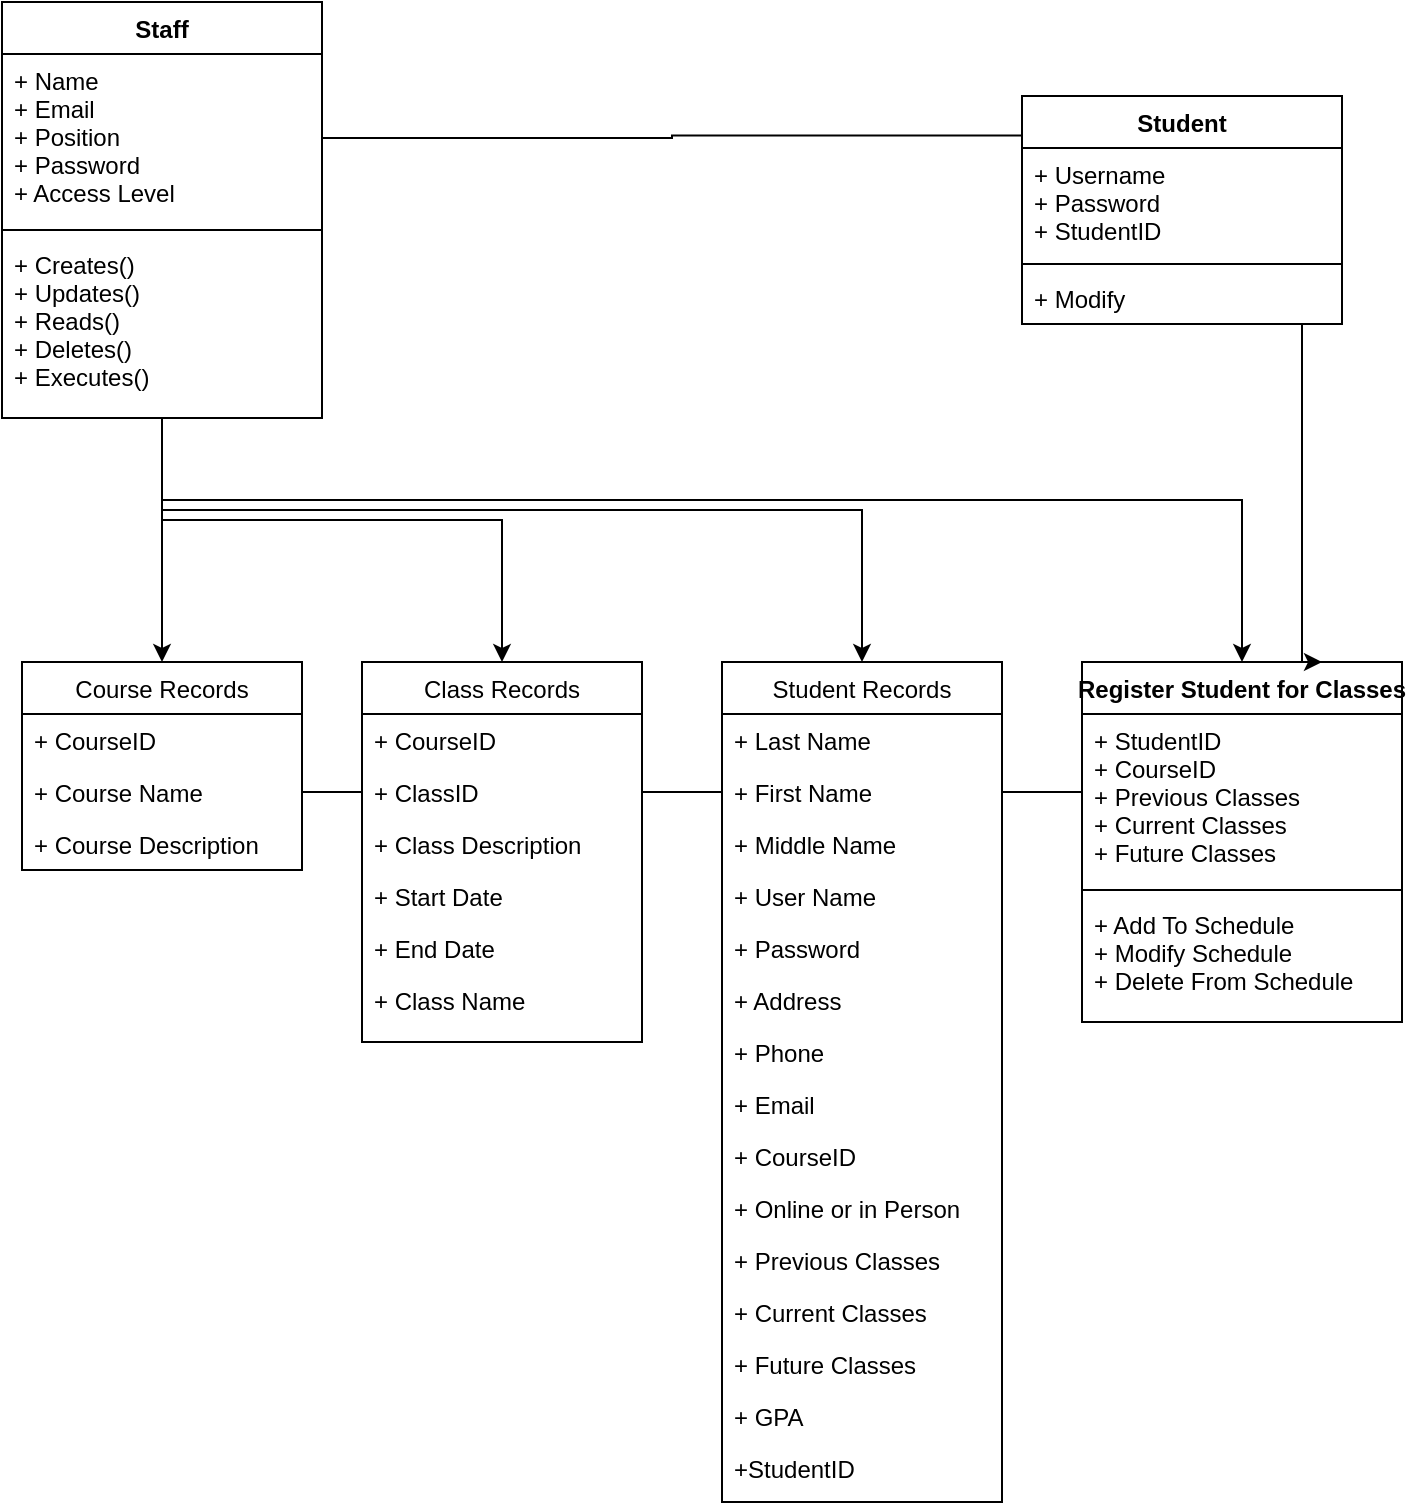 <mxfile version="14.3.1" type="github">
  <diagram id="oFsWBcWivveXgAKpBF8t" name="Page-1">
    <mxGraphModel dx="885" dy="1628" grid="1" gridSize="10" guides="1" tooltips="1" connect="1" arrows="1" fold="1" page="1" pageScale="1" pageWidth="850" pageHeight="1100" math="0" shadow="0">
      <root>
        <mxCell id="0" />
        <mxCell id="1" parent="0" />
        <mxCell id="O7XRUU_MyB7wYXymth_x-52" style="edgeStyle=orthogonalEdgeStyle;rounded=0;orthogonalLoop=1;jettySize=auto;html=1;entryX=0.5;entryY=0;entryDx=0;entryDy=0;" edge="1" parent="1" source="O7XRUU_MyB7wYXymth_x-2" target="O7XRUU_MyB7wYXymth_x-7">
          <mxGeometry relative="1" as="geometry" />
        </mxCell>
        <mxCell id="O7XRUU_MyB7wYXymth_x-53" style="edgeStyle=orthogonalEdgeStyle;rounded=0;orthogonalLoop=1;jettySize=auto;html=1;entryX=0.5;entryY=0;entryDx=0;entryDy=0;" edge="1" parent="1" source="O7XRUU_MyB7wYXymth_x-2" target="O7XRUU_MyB7wYXymth_x-11">
          <mxGeometry relative="1" as="geometry">
            <mxPoint x="170" y="320" as="targetPoint" />
            <Array as="points">
              <mxPoint x="90" y="269" />
              <mxPoint x="260" y="269" />
            </Array>
          </mxGeometry>
        </mxCell>
        <mxCell id="O7XRUU_MyB7wYXymth_x-54" style="edgeStyle=orthogonalEdgeStyle;rounded=0;orthogonalLoop=1;jettySize=auto;html=1;entryX=0.5;entryY=0;entryDx=0;entryDy=0;" edge="1" parent="1" source="O7XRUU_MyB7wYXymth_x-2" target="O7XRUU_MyB7wYXymth_x-19">
          <mxGeometry relative="1" as="geometry">
            <mxPoint x="150" y="310" as="targetPoint" />
            <Array as="points">
              <mxPoint x="90" y="264" />
              <mxPoint x="440" y="264" />
            </Array>
          </mxGeometry>
        </mxCell>
        <mxCell id="O7XRUU_MyB7wYXymth_x-55" style="edgeStyle=orthogonalEdgeStyle;rounded=0;orthogonalLoop=1;jettySize=auto;html=1;entryX=0.5;entryY=0;entryDx=0;entryDy=0;" edge="1" parent="1" source="O7XRUU_MyB7wYXymth_x-2" target="O7XRUU_MyB7wYXymth_x-35">
          <mxGeometry relative="1" as="geometry">
            <mxPoint x="170" y="300" as="targetPoint" />
            <Array as="points">
              <mxPoint x="90" y="259" />
              <mxPoint x="630" y="259" />
            </Array>
          </mxGeometry>
        </mxCell>
        <mxCell id="O7XRUU_MyB7wYXymth_x-2" value="Staff" style="swimlane;fontStyle=1;align=center;verticalAlign=top;childLayout=stackLayout;horizontal=1;startSize=26;horizontalStack=0;resizeParent=1;resizeParentMax=0;resizeLast=0;collapsible=1;marginBottom=0;" vertex="1" parent="1">
          <mxGeometry x="10" y="10" width="160" height="208" as="geometry">
            <mxRectangle x="10" y="10" width="60" height="26" as="alternateBounds" />
          </mxGeometry>
        </mxCell>
        <mxCell id="O7XRUU_MyB7wYXymth_x-3" value="+ Name&#xa;+ Email&#xa;+ Position&#xa;+ Password&#xa;+ Access Level" style="text;strokeColor=none;fillColor=none;align=left;verticalAlign=top;spacingLeft=4;spacingRight=4;overflow=hidden;rotatable=0;points=[[0,0.5],[1,0.5]];portConstraint=eastwest;" vertex="1" parent="O7XRUU_MyB7wYXymth_x-2">
          <mxGeometry y="26" width="160" height="84" as="geometry" />
        </mxCell>
        <mxCell id="O7XRUU_MyB7wYXymth_x-4" value="" style="line;strokeWidth=1;fillColor=none;align=left;verticalAlign=middle;spacingTop=-1;spacingLeft=3;spacingRight=3;rotatable=0;labelPosition=right;points=[];portConstraint=eastwest;" vertex="1" parent="O7XRUU_MyB7wYXymth_x-2">
          <mxGeometry y="110" width="160" height="8" as="geometry" />
        </mxCell>
        <mxCell id="O7XRUU_MyB7wYXymth_x-5" value="+ Creates()&#xa;+ Updates()&#xa;+ Reads()&#xa;+ Deletes()&#xa;+ Executes()" style="text;strokeColor=none;fillColor=none;align=left;verticalAlign=top;spacingLeft=4;spacingRight=4;overflow=hidden;rotatable=0;points=[[0,0.5],[1,0.5]];portConstraint=eastwest;" vertex="1" parent="O7XRUU_MyB7wYXymth_x-2">
          <mxGeometry y="118" width="160" height="90" as="geometry" />
        </mxCell>
        <mxCell id="O7XRUU_MyB7wYXymth_x-6" style="edgeStyle=orthogonalEdgeStyle;rounded=0;orthogonalLoop=1;jettySize=auto;html=1;entryX=0.26;entryY=-0.116;entryDx=0;entryDy=0;entryPerimeter=0;" edge="1" parent="1" source="O7XRUU_MyB7wYXymth_x-3" target="O7XRUU_MyB7wYXymth_x-44">
          <mxGeometry relative="1" as="geometry">
            <mxPoint x="360" y="78" as="targetPoint" />
          </mxGeometry>
        </mxCell>
        <mxCell id="O7XRUU_MyB7wYXymth_x-7" value="Course Records" style="swimlane;fontStyle=0;childLayout=stackLayout;horizontal=1;startSize=26;fillColor=none;horizontalStack=0;resizeParent=1;resizeParentMax=0;resizeLast=0;collapsible=1;marginBottom=0;" vertex="1" parent="1">
          <mxGeometry x="20" y="340" width="140" height="104" as="geometry" />
        </mxCell>
        <mxCell id="O7XRUU_MyB7wYXymth_x-8" value="+ CourseID" style="text;strokeColor=none;fillColor=none;align=left;verticalAlign=top;spacingLeft=4;spacingRight=4;overflow=hidden;rotatable=0;points=[[0,0.5],[1,0.5]];portConstraint=eastwest;" vertex="1" parent="O7XRUU_MyB7wYXymth_x-7">
          <mxGeometry y="26" width="140" height="26" as="geometry" />
        </mxCell>
        <mxCell id="O7XRUU_MyB7wYXymth_x-9" value="+ Course Name" style="text;strokeColor=none;fillColor=none;align=left;verticalAlign=top;spacingLeft=4;spacingRight=4;overflow=hidden;rotatable=0;points=[[0,0.5],[1,0.5]];portConstraint=eastwest;" vertex="1" parent="O7XRUU_MyB7wYXymth_x-7">
          <mxGeometry y="52" width="140" height="26" as="geometry" />
        </mxCell>
        <mxCell id="O7XRUU_MyB7wYXymth_x-10" value="+ Course Description" style="text;strokeColor=none;fillColor=none;align=left;verticalAlign=top;spacingLeft=4;spacingRight=4;overflow=hidden;rotatable=0;points=[[0,0.5],[1,0.5]];portConstraint=eastwest;" vertex="1" parent="O7XRUU_MyB7wYXymth_x-7">
          <mxGeometry y="78" width="140" height="26" as="geometry" />
        </mxCell>
        <mxCell id="O7XRUU_MyB7wYXymth_x-19" value="Student Records" style="swimlane;fontStyle=0;childLayout=stackLayout;horizontal=1;startSize=26;fillColor=none;horizontalStack=0;resizeParent=1;resizeParentMax=0;resizeLast=0;collapsible=1;marginBottom=0;" vertex="1" parent="1">
          <mxGeometry x="370" y="340" width="140" height="420" as="geometry" />
        </mxCell>
        <mxCell id="O7XRUU_MyB7wYXymth_x-20" value="+ Last Name" style="text;strokeColor=none;fillColor=none;align=left;verticalAlign=top;spacingLeft=4;spacingRight=4;overflow=hidden;rotatable=0;points=[[0,0.5],[1,0.5]];portConstraint=eastwest;" vertex="1" parent="O7XRUU_MyB7wYXymth_x-19">
          <mxGeometry y="26" width="140" height="26" as="geometry" />
        </mxCell>
        <mxCell id="O7XRUU_MyB7wYXymth_x-21" value="+ First Name" style="text;strokeColor=none;fillColor=none;align=left;verticalAlign=top;spacingLeft=4;spacingRight=4;overflow=hidden;rotatable=0;points=[[0,0.5],[1,0.5]];portConstraint=eastwest;" vertex="1" parent="O7XRUU_MyB7wYXymth_x-19">
          <mxGeometry y="52" width="140" height="26" as="geometry" />
        </mxCell>
        <mxCell id="O7XRUU_MyB7wYXymth_x-22" value="+ Middle Name" style="text;strokeColor=none;fillColor=none;align=left;verticalAlign=top;spacingLeft=4;spacingRight=4;overflow=hidden;rotatable=0;points=[[0,0.5],[1,0.5]];portConstraint=eastwest;" vertex="1" parent="O7XRUU_MyB7wYXymth_x-19">
          <mxGeometry y="78" width="140" height="26" as="geometry" />
        </mxCell>
        <mxCell id="O7XRUU_MyB7wYXymth_x-23" value="+ User Name" style="text;strokeColor=none;fillColor=none;align=left;verticalAlign=top;spacingLeft=4;spacingRight=4;overflow=hidden;rotatable=0;points=[[0,0.5],[1,0.5]];portConstraint=eastwest;" vertex="1" parent="O7XRUU_MyB7wYXymth_x-19">
          <mxGeometry y="104" width="140" height="26" as="geometry" />
        </mxCell>
        <mxCell id="O7XRUU_MyB7wYXymth_x-24" value="+ Password" style="text;strokeColor=none;fillColor=none;align=left;verticalAlign=top;spacingLeft=4;spacingRight=4;overflow=hidden;rotatable=0;points=[[0,0.5],[1,0.5]];portConstraint=eastwest;" vertex="1" parent="O7XRUU_MyB7wYXymth_x-19">
          <mxGeometry y="130" width="140" height="26" as="geometry" />
        </mxCell>
        <mxCell id="O7XRUU_MyB7wYXymth_x-26" value="+ Address" style="text;strokeColor=none;fillColor=none;align=left;verticalAlign=top;spacingLeft=4;spacingRight=4;overflow=hidden;rotatable=0;points=[[0,0.5],[1,0.5]];portConstraint=eastwest;" vertex="1" parent="O7XRUU_MyB7wYXymth_x-19">
          <mxGeometry y="156" width="140" height="26" as="geometry" />
        </mxCell>
        <mxCell id="O7XRUU_MyB7wYXymth_x-27" value="+ Phone" style="text;strokeColor=none;fillColor=none;align=left;verticalAlign=top;spacingLeft=4;spacingRight=4;overflow=hidden;rotatable=0;points=[[0,0.5],[1,0.5]];portConstraint=eastwest;" vertex="1" parent="O7XRUU_MyB7wYXymth_x-19">
          <mxGeometry y="182" width="140" height="26" as="geometry" />
        </mxCell>
        <mxCell id="O7XRUU_MyB7wYXymth_x-28" value="+ Email" style="text;strokeColor=none;fillColor=none;align=left;verticalAlign=top;spacingLeft=4;spacingRight=4;overflow=hidden;rotatable=0;points=[[0,0.5],[1,0.5]];portConstraint=eastwest;" vertex="1" parent="O7XRUU_MyB7wYXymth_x-19">
          <mxGeometry y="208" width="140" height="26" as="geometry" />
        </mxCell>
        <mxCell id="O7XRUU_MyB7wYXymth_x-29" value="+ CourseID" style="text;strokeColor=none;fillColor=none;align=left;verticalAlign=top;spacingLeft=4;spacingRight=4;overflow=hidden;rotatable=0;points=[[0,0.5],[1,0.5]];portConstraint=eastwest;" vertex="1" parent="O7XRUU_MyB7wYXymth_x-19">
          <mxGeometry y="234" width="140" height="26" as="geometry" />
        </mxCell>
        <mxCell id="O7XRUU_MyB7wYXymth_x-30" value="+ Online or in Person" style="text;strokeColor=none;fillColor=none;align=left;verticalAlign=top;spacingLeft=4;spacingRight=4;overflow=hidden;rotatable=0;points=[[0,0.5],[1,0.5]];portConstraint=eastwest;" vertex="1" parent="O7XRUU_MyB7wYXymth_x-19">
          <mxGeometry y="260" width="140" height="26" as="geometry" />
        </mxCell>
        <mxCell id="O7XRUU_MyB7wYXymth_x-31" value="+ Previous Classes" style="text;strokeColor=none;fillColor=none;align=left;verticalAlign=top;spacingLeft=4;spacingRight=4;overflow=hidden;rotatable=0;points=[[0,0.5],[1,0.5]];portConstraint=eastwest;" vertex="1" parent="O7XRUU_MyB7wYXymth_x-19">
          <mxGeometry y="286" width="140" height="26" as="geometry" />
        </mxCell>
        <mxCell id="O7XRUU_MyB7wYXymth_x-32" value="+ Current Classes" style="text;strokeColor=none;fillColor=none;align=left;verticalAlign=top;spacingLeft=4;spacingRight=4;overflow=hidden;rotatable=0;points=[[0,0.5],[1,0.5]];portConstraint=eastwest;" vertex="1" parent="O7XRUU_MyB7wYXymth_x-19">
          <mxGeometry y="312" width="140" height="26" as="geometry" />
        </mxCell>
        <mxCell id="O7XRUU_MyB7wYXymth_x-33" value="+ Future Classes" style="text;strokeColor=none;fillColor=none;align=left;verticalAlign=top;spacingLeft=4;spacingRight=4;overflow=hidden;rotatable=0;points=[[0,0.5],[1,0.5]];portConstraint=eastwest;" vertex="1" parent="O7XRUU_MyB7wYXymth_x-19">
          <mxGeometry y="338" width="140" height="26" as="geometry" />
        </mxCell>
        <mxCell id="O7XRUU_MyB7wYXymth_x-34" value="+ GPA" style="text;strokeColor=none;fillColor=none;align=left;verticalAlign=top;spacingLeft=4;spacingRight=4;overflow=hidden;rotatable=0;points=[[0,0.5],[1,0.5]];portConstraint=eastwest;" vertex="1" parent="O7XRUU_MyB7wYXymth_x-19">
          <mxGeometry y="364" width="140" height="26" as="geometry" />
        </mxCell>
        <mxCell id="O7XRUU_MyB7wYXymth_x-25" value="+StudentID" style="text;strokeColor=none;fillColor=none;align=left;verticalAlign=top;spacingLeft=4;spacingRight=4;overflow=hidden;rotatable=0;points=[[0,0.5],[1,0.5]];portConstraint=eastwest;" vertex="1" parent="O7XRUU_MyB7wYXymth_x-19">
          <mxGeometry y="390" width="140" height="30" as="geometry" />
        </mxCell>
        <mxCell id="O7XRUU_MyB7wYXymth_x-35" value="Register Student for Classes" style="swimlane;fontStyle=1;align=center;verticalAlign=top;childLayout=stackLayout;horizontal=1;startSize=26;horizontalStack=0;resizeParent=1;resizeParentMax=0;resizeLast=0;collapsible=1;marginBottom=0;" vertex="1" parent="1">
          <mxGeometry x="550" y="340" width="160" height="180" as="geometry" />
        </mxCell>
        <mxCell id="O7XRUU_MyB7wYXymth_x-36" value="+ StudentID&#xa;+ CourseID&#xa;+ Previous Classes&#xa;+ Current Classes&#xa;+ Future Classes" style="text;strokeColor=none;fillColor=none;align=left;verticalAlign=top;spacingLeft=4;spacingRight=4;overflow=hidden;rotatable=0;points=[[0,0.5],[1,0.5]];portConstraint=eastwest;" vertex="1" parent="O7XRUU_MyB7wYXymth_x-35">
          <mxGeometry y="26" width="160" height="84" as="geometry" />
        </mxCell>
        <mxCell id="O7XRUU_MyB7wYXymth_x-37" value="" style="line;strokeWidth=1;fillColor=none;align=left;verticalAlign=middle;spacingTop=-1;spacingLeft=3;spacingRight=3;rotatable=0;labelPosition=right;points=[];portConstraint=eastwest;" vertex="1" parent="O7XRUU_MyB7wYXymth_x-35">
          <mxGeometry y="110" width="160" height="8" as="geometry" />
        </mxCell>
        <mxCell id="O7XRUU_MyB7wYXymth_x-38" value="+ Add To Schedule&#xa;+ Modify Schedule&#xa;+ Delete From Schedule" style="text;strokeColor=none;fillColor=none;align=left;verticalAlign=top;spacingLeft=4;spacingRight=4;overflow=hidden;rotatable=0;points=[[0,0.5],[1,0.5]];portConstraint=eastwest;" vertex="1" parent="O7XRUU_MyB7wYXymth_x-35">
          <mxGeometry y="118" width="160" height="62" as="geometry" />
        </mxCell>
        <mxCell id="O7XRUU_MyB7wYXymth_x-57" style="edgeStyle=orthogonalEdgeStyle;rounded=0;orthogonalLoop=1;jettySize=auto;html=1;entryX=0.75;entryY=0;entryDx=0;entryDy=0;" edge="1" parent="1" source="O7XRUU_MyB7wYXymth_x-43" target="O7XRUU_MyB7wYXymth_x-35">
          <mxGeometry relative="1" as="geometry">
            <mxPoint x="660" y="310" as="targetPoint" />
            <Array as="points">
              <mxPoint x="660" y="340" />
            </Array>
          </mxGeometry>
        </mxCell>
        <mxCell id="O7XRUU_MyB7wYXymth_x-43" value="Student" style="swimlane;fontStyle=1;align=center;verticalAlign=top;childLayout=stackLayout;horizontal=1;startSize=26;horizontalStack=0;resizeParent=1;resizeParentMax=0;resizeLast=0;collapsible=1;marginBottom=0;" vertex="1" parent="1">
          <mxGeometry x="520" y="57" width="160" height="114" as="geometry" />
        </mxCell>
        <mxCell id="O7XRUU_MyB7wYXymth_x-44" value="+ Username&#xa;+ Password&#xa;+ StudentID" style="text;strokeColor=none;fillColor=none;align=left;verticalAlign=top;spacingLeft=4;spacingRight=4;overflow=hidden;rotatable=0;points=[[0,0.5],[1,0.5]];portConstraint=eastwest;" vertex="1" parent="O7XRUU_MyB7wYXymth_x-43">
          <mxGeometry y="26" width="160" height="54" as="geometry" />
        </mxCell>
        <mxCell id="O7XRUU_MyB7wYXymth_x-45" value="" style="line;strokeWidth=1;fillColor=none;align=left;verticalAlign=middle;spacingTop=-1;spacingLeft=3;spacingRight=3;rotatable=0;labelPosition=right;points=[];portConstraint=eastwest;" vertex="1" parent="O7XRUU_MyB7wYXymth_x-43">
          <mxGeometry y="80" width="160" height="8" as="geometry" />
        </mxCell>
        <mxCell id="O7XRUU_MyB7wYXymth_x-46" value="+ Modify" style="text;strokeColor=none;fillColor=none;align=left;verticalAlign=top;spacingLeft=4;spacingRight=4;overflow=hidden;rotatable=0;points=[[0,0.5],[1,0.5]];portConstraint=eastwest;" vertex="1" parent="O7XRUU_MyB7wYXymth_x-43">
          <mxGeometry y="88" width="160" height="26" as="geometry" />
        </mxCell>
        <mxCell id="O7XRUU_MyB7wYXymth_x-11" value="Class Records" style="swimlane;fontStyle=0;childLayout=stackLayout;horizontal=1;startSize=26;fillColor=none;horizontalStack=0;resizeParent=1;resizeParentMax=0;resizeLast=0;collapsible=1;marginBottom=0;" vertex="1" parent="1">
          <mxGeometry x="190" y="340" width="140" height="190" as="geometry" />
        </mxCell>
        <mxCell id="O7XRUU_MyB7wYXymth_x-12" value="+ CourseID" style="text;strokeColor=none;fillColor=none;align=left;verticalAlign=top;spacingLeft=4;spacingRight=4;overflow=hidden;rotatable=0;points=[[0,0.5],[1,0.5]];portConstraint=eastwest;" vertex="1" parent="O7XRUU_MyB7wYXymth_x-11">
          <mxGeometry y="26" width="140" height="26" as="geometry" />
        </mxCell>
        <mxCell id="O7XRUU_MyB7wYXymth_x-13" value="+ ClassID" style="text;strokeColor=none;fillColor=none;align=left;verticalAlign=top;spacingLeft=4;spacingRight=4;overflow=hidden;rotatable=0;points=[[0,0.5],[1,0.5]];portConstraint=eastwest;" vertex="1" parent="O7XRUU_MyB7wYXymth_x-11">
          <mxGeometry y="52" width="140" height="26" as="geometry" />
        </mxCell>
        <mxCell id="O7XRUU_MyB7wYXymth_x-17" value="+ Class Description" style="text;strokeColor=none;fillColor=none;align=left;verticalAlign=top;spacingLeft=4;spacingRight=4;overflow=hidden;rotatable=0;points=[[0,0.5],[1,0.5]];portConstraint=eastwest;" vertex="1" parent="O7XRUU_MyB7wYXymth_x-11">
          <mxGeometry y="78" width="140" height="26" as="geometry" />
        </mxCell>
        <mxCell id="O7XRUU_MyB7wYXymth_x-16" value="+ Start Date" style="text;strokeColor=none;fillColor=none;align=left;verticalAlign=top;spacingLeft=4;spacingRight=4;overflow=hidden;rotatable=0;points=[[0,0.5],[1,0.5]];portConstraint=eastwest;" vertex="1" parent="O7XRUU_MyB7wYXymth_x-11">
          <mxGeometry y="104" width="140" height="26" as="geometry" />
        </mxCell>
        <mxCell id="O7XRUU_MyB7wYXymth_x-18" value="+ End Date" style="text;strokeColor=none;fillColor=none;align=left;verticalAlign=top;spacingLeft=4;spacingRight=4;overflow=hidden;rotatable=0;points=[[0,0.5],[1,0.5]];portConstraint=eastwest;" vertex="1" parent="O7XRUU_MyB7wYXymth_x-11">
          <mxGeometry y="130" width="140" height="26" as="geometry" />
        </mxCell>
        <mxCell id="O7XRUU_MyB7wYXymth_x-14" value="+ Class Name" style="text;strokeColor=none;fillColor=none;align=left;verticalAlign=top;spacingLeft=4;spacingRight=4;overflow=hidden;rotatable=0;points=[[0,0.5],[1,0.5]];portConstraint=eastwest;" vertex="1" parent="O7XRUU_MyB7wYXymth_x-11">
          <mxGeometry y="156" width="140" height="34" as="geometry" />
        </mxCell>
        <mxCell id="O7XRUU_MyB7wYXymth_x-59" value="" style="endArrow=none;html=1;exitX=1;exitY=0.5;exitDx=0;exitDy=0;entryX=0;entryY=0.5;entryDx=0;entryDy=0;" edge="1" parent="1" source="O7XRUU_MyB7wYXymth_x-9" target="O7XRUU_MyB7wYXymth_x-13">
          <mxGeometry width="50" height="50" relative="1" as="geometry">
            <mxPoint x="370" y="380" as="sourcePoint" />
            <mxPoint x="180" y="400" as="targetPoint" />
          </mxGeometry>
        </mxCell>
        <mxCell id="O7XRUU_MyB7wYXymth_x-60" value="" style="endArrow=none;html=1;exitX=1;exitY=0.5;exitDx=0;exitDy=0;entryX=0;entryY=0.5;entryDx=0;entryDy=0;" edge="1" parent="1" source="O7XRUU_MyB7wYXymth_x-13" target="O7XRUU_MyB7wYXymth_x-21">
          <mxGeometry width="50" height="50" relative="1" as="geometry">
            <mxPoint x="250" y="420" as="sourcePoint" />
            <mxPoint x="300" y="370" as="targetPoint" />
          </mxGeometry>
        </mxCell>
        <mxCell id="O7XRUU_MyB7wYXymth_x-62" value="" style="endArrow=none;html=1;exitX=1;exitY=0.5;exitDx=0;exitDy=0;entryX=0;entryY=0.464;entryDx=0;entryDy=0;entryPerimeter=0;" edge="1" parent="1" source="O7XRUU_MyB7wYXymth_x-21" target="O7XRUU_MyB7wYXymth_x-36">
          <mxGeometry width="50" height="50" relative="1" as="geometry">
            <mxPoint x="450" y="390" as="sourcePoint" />
            <mxPoint x="540" y="405" as="targetPoint" />
          </mxGeometry>
        </mxCell>
      </root>
    </mxGraphModel>
  </diagram>
</mxfile>
